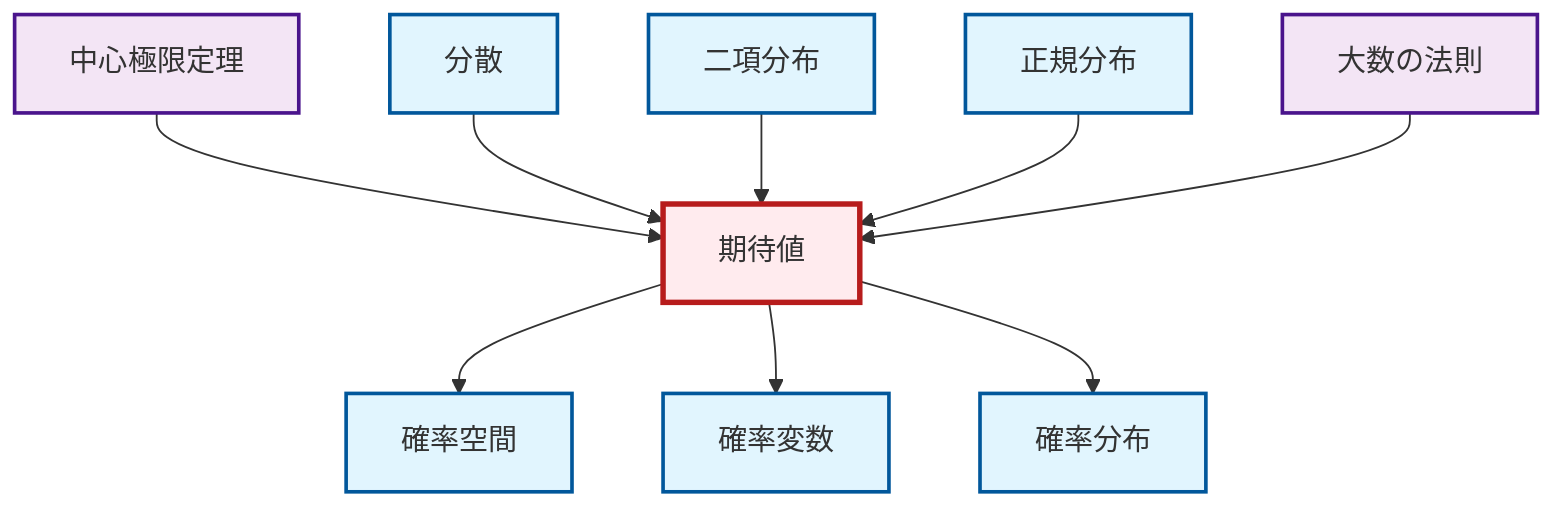 graph TD
    classDef definition fill:#e1f5fe,stroke:#01579b,stroke-width:2px
    classDef theorem fill:#f3e5f5,stroke:#4a148c,stroke-width:2px
    classDef axiom fill:#fff3e0,stroke:#e65100,stroke-width:2px
    classDef example fill:#e8f5e9,stroke:#1b5e20,stroke-width:2px
    classDef current fill:#ffebee,stroke:#b71c1c,stroke-width:3px
    thm-law-of-large-numbers["大数の法則"]:::theorem
    def-probability-space["確率空間"]:::definition
    def-binomial-distribution["二項分布"]:::definition
    def-expectation["期待値"]:::definition
    def-random-variable["確率変数"]:::definition
    def-normal-distribution["正規分布"]:::definition
    def-variance["分散"]:::definition
    def-probability-distribution["確率分布"]:::definition
    thm-central-limit["中心極限定理"]:::theorem
    def-expectation --> def-probability-space
    def-expectation --> def-random-variable
    thm-central-limit --> def-expectation
    def-variance --> def-expectation
    def-expectation --> def-probability-distribution
    def-binomial-distribution --> def-expectation
    def-normal-distribution --> def-expectation
    thm-law-of-large-numbers --> def-expectation
    class def-expectation current